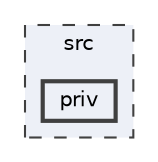 digraph "src/priv"
{
 // LATEX_PDF_SIZE
  bgcolor="transparent";
  edge [fontname=Helvetica,fontsize=10,labelfontname=Helvetica,labelfontsize=10];
  node [fontname=Helvetica,fontsize=10,shape=box,height=0.2,width=0.4];
  compound=true
  subgraph clusterdir_68267d1309a1af8e8297ef4c3efbcdba {
    graph [ bgcolor="#edf0f7", pencolor="grey25", label="src", fontname=Helvetica,fontsize=10 style="filled,dashed", URL="dir_68267d1309a1af8e8297ef4c3efbcdba.html",tooltip=""]
  dir_8f41d678c20d3548ef5a494cc6717fe5 [label="priv", fillcolor="#edf0f7", color="grey25", style="filled,bold", URL="dir_8f41d678c20d3548ef5a494cc6717fe5.html",tooltip=""];
  }
}
